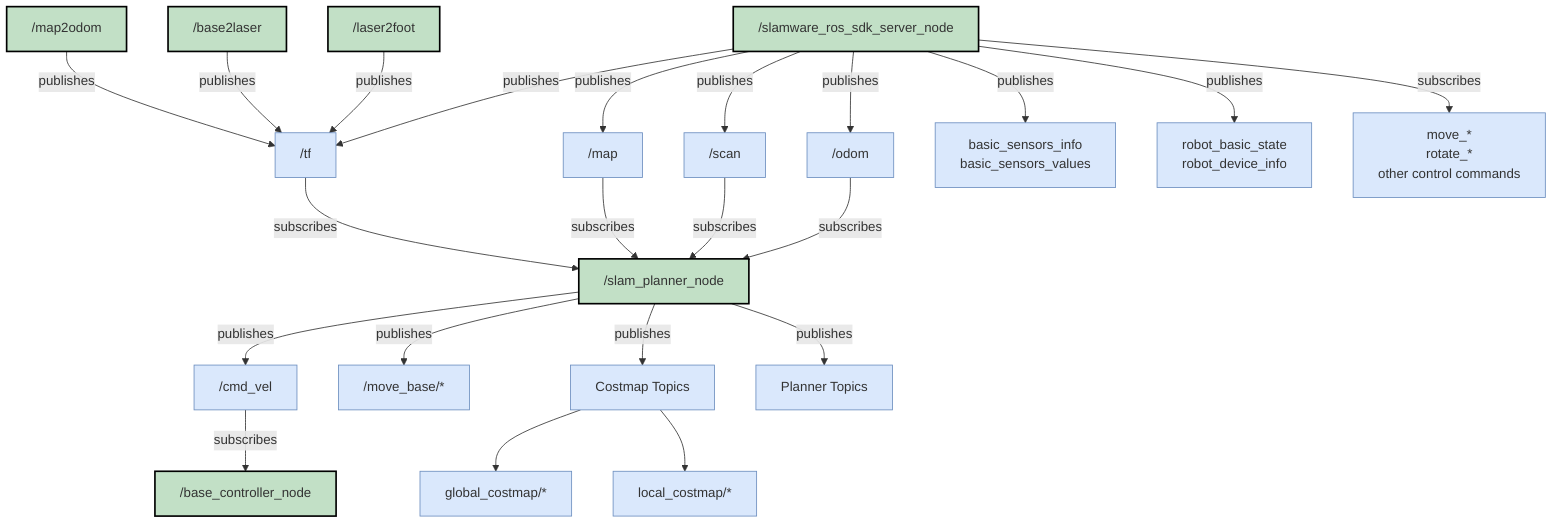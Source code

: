 graph TD
    %% Transform Publishers
    map2odom["/map2odom"]
    base2laser["/base2laser"]
    laser2foot["/laser2foot"]

    %% Main Nodes
    slamware["/slamware_ros_sdk_server_node"]
    slam_planner["/slam_planner_node"]
    base_controller["/base_controller_node"]

    %% Topics as rectangles
    tf["/tf"]
    cmd_vel["/cmd_vel"]
    map["/map"]
    scan["/scan"]
    odom["/odom"]
    move_base["/move_base/*"]
    costmaps["Costmap Topics"]
    planner["Planner Topics"]

    %% Transform Chain
    map2odom -->|publishes| tf
    base2laser -->|publishes| tf
    laser2foot -->|publishes| tf
    tf -->|subscribes| slam_planner

    %% Slamware Server Connections
    slamware -->|publishes| map
    slamware -->|publishes| scan
    slamware -->|publishes| odom
    slamware -->|publishes| tf
    
    %% Slam Planner Connections
    map -->|subscribes| slam_planner
    scan -->|subscribes| slam_planner
    odom -->|subscribes| slam_planner
    slam_planner -->|publishes| cmd_vel
    slam_planner -->|publishes| move_base
    slam_planner -->|publishes| costmaps
    slam_planner -->|publishes| planner

    %% Base Controller
    cmd_vel -->|subscribes| base_controller

    %% Additional Topics
    slamware -->|publishes| basic_sensors["basic_sensors_info\nbasic_sensors_values"]
    slamware -->|publishes| robot_info["robot_basic_state\nrobot_device_info"]
    slamware -->|subscribes| movement_cmds["move_*\nrotate_*\nother control commands"]

    %% Costmap Details
    costmaps --> global["global_costmap/*"]
    costmaps --> local["local_costmap/*"]

    %% Style
    classDef node fill:#c2e0c6,stroke:#000000,stroke-width:2px;
    classDef topic fill:#dae8fc,stroke:#6c8ebf,stroke-width:1px;
    
    class map2odom,base2laser,laser2foot,slamware,slam_planner,base_controller node;
    class tf,cmd_vel,map,scan,odom,move_base,costmaps,planner,basic_sensors,robot_info,movement_cmds,global,local topic;